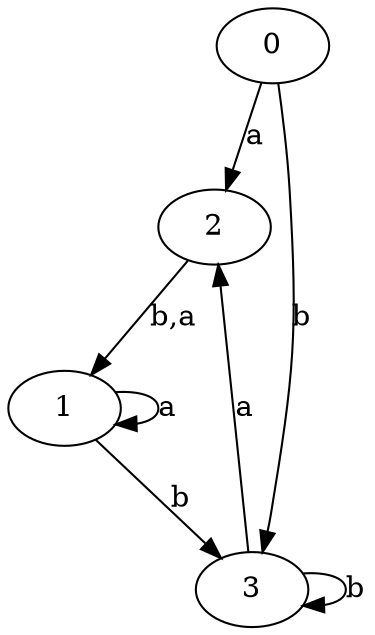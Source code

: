 digraph {
 ranksep=0.5;
 d2tdocpreamble = "\usetikzlibrary{automata}";
 d2tfigpreamble = "\tikzstyle{every state}= [ draw=blue!50,very thick,fill=blue!20]  \tikzstyle{auto}= [fill=white]";
 node [style="state"];
 edge [lblstyle="auto",topath="bend right", len=4  ]
  "0" [label="0",style = "state, accepting"];
  "1" [label="1",style = "state, initial"];
  "2" [label="2",];
  "3" [label="3",];
  "0" -> "2" [label="a"];
  "0" -> "3" [label="b"];
  "1" -> "1" [label="a",topath="loop above"];
  "1" -> "3" [label="b"];
  "2" -> "1" [label="b,a"];
  "3" -> "2" [label="a"];
  "3" -> "3" [label="b",topath="loop above"];
}